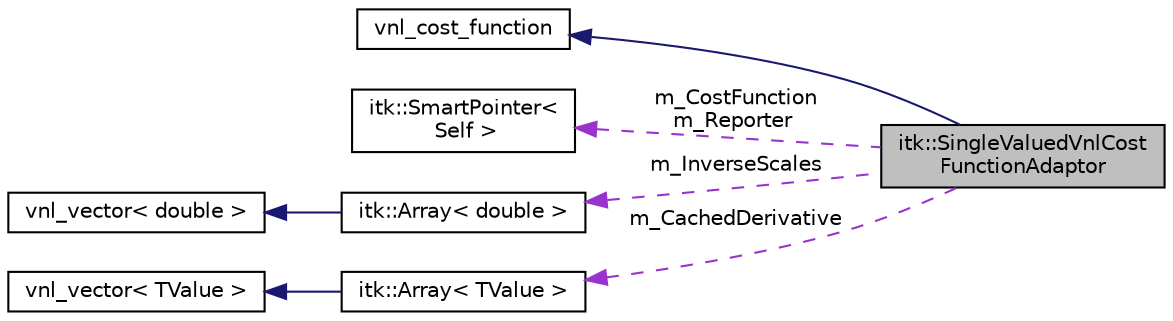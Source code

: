 digraph "itk::SingleValuedVnlCostFunctionAdaptor"
{
 // LATEX_PDF_SIZE
  edge [fontname="Helvetica",fontsize="10",labelfontname="Helvetica",labelfontsize="10"];
  node [fontname="Helvetica",fontsize="10",shape=record];
  rankdir="LR";
  Node1 [label="itk::SingleValuedVnlCost\lFunctionAdaptor",height=0.2,width=0.4,color="black", fillcolor="grey75", style="filled", fontcolor="black",tooltip="This class is an Adaptor that allows to pass itk::SingleValuedCostFunctions to vnl_optimizers expecti..."];
  Node2 -> Node1 [dir="back",color="midnightblue",fontsize="10",style="solid",fontname="Helvetica"];
  Node2 [label="vnl_cost_function",height=0.2,width=0.4,color="black", fillcolor="white", style="filled",tooltip=" "];
  Node3 -> Node1 [dir="back",color="darkorchid3",fontsize="10",style="dashed",label=" m_CostFunction\nm_Reporter" ,fontname="Helvetica"];
  Node3 [label="itk::SmartPointer\<\l Self \>",height=0.2,width=0.4,color="black", fillcolor="white", style="filled",URL="$classitk_1_1SmartPointer.html",tooltip=" "];
  Node4 -> Node1 [dir="back",color="darkorchid3",fontsize="10",style="dashed",label=" m_InverseScales" ,fontname="Helvetica"];
  Node4 [label="itk::Array\< double \>",height=0.2,width=0.4,color="black", fillcolor="white", style="filled",URL="$classitk_1_1Array.html",tooltip=" "];
  Node5 -> Node4 [dir="back",color="midnightblue",fontsize="10",style="solid",fontname="Helvetica"];
  Node5 [label="vnl_vector\< double \>",height=0.2,width=0.4,color="black", fillcolor="white", style="filled",tooltip=" "];
  Node6 -> Node1 [dir="back",color="darkorchid3",fontsize="10",style="dashed",label=" m_CachedDerivative" ,fontname="Helvetica"];
  Node6 [label="itk::Array\< TValue \>",height=0.2,width=0.4,color="black", fillcolor="white", style="filled",URL="$classitk_1_1Array.html",tooltip="Array class with size defined at construction time."];
  Node7 -> Node6 [dir="back",color="midnightblue",fontsize="10",style="solid",fontname="Helvetica"];
  Node7 [label="vnl_vector\< TValue \>",height=0.2,width=0.4,color="black", fillcolor="white", style="filled",tooltip=" "];
}
